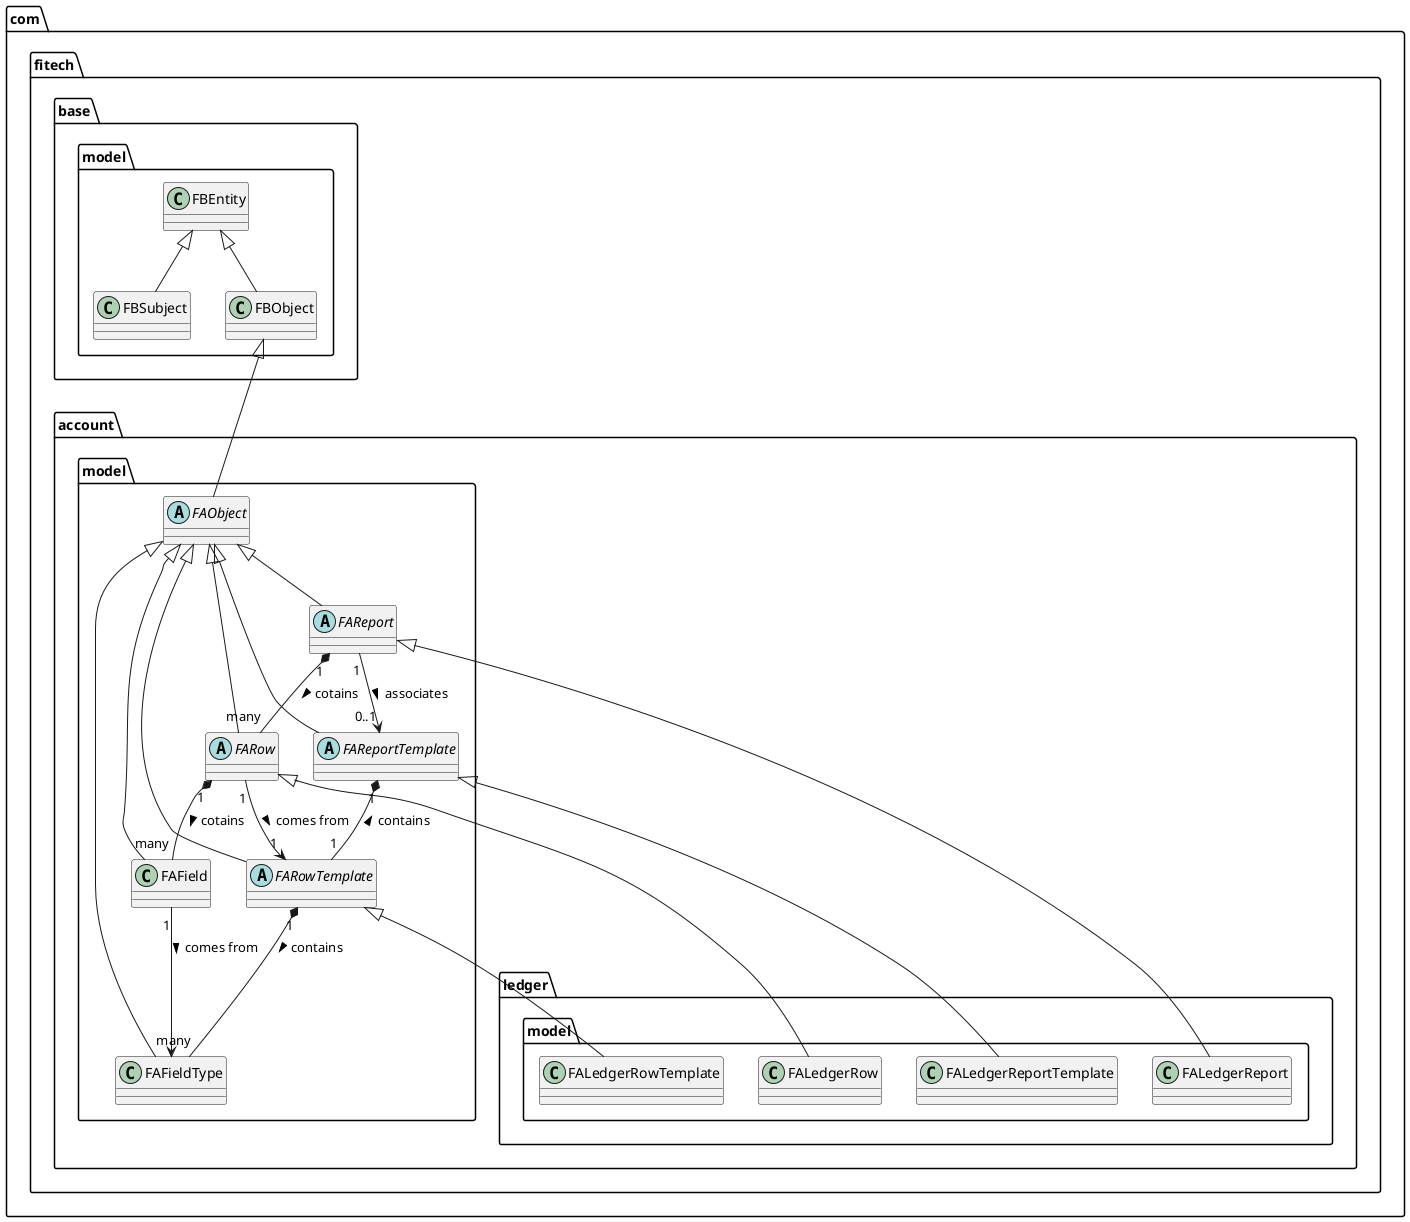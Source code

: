 @startuml
package com.fitech.base.model {
  class FBEntity
  class FBSubject
  class FBObject
}

package com.fitech.account.model {
  abstract class FAObject
  abstract class FAReport
  abstract class FARow
  class FAField
  abstract class FAReportTemplate
  abstract class FARowTemplate
  class FAFieldType
}

package com.fitech.account.ledger.model {
  class FALedgerReport
  class FALedgerRow
  class FALedgerReportTemplate
  class FALedgerRowTemplate
}

FBEntity <|-- FBObject
FBEntity <|-- FBSubject

FBObject <|-- FAObject
FAObject <|-- FAReport
FAObject <|-- FARow
FAObject <|-- FAField
FAObject <|-- FAReportTemplate
FAObject <|-- FARowTemplate
FAObject <|-- FAFieldType


FAReport <|-- FALedgerReport
FARow <|-- FALedgerRow
FAReportTemplate <|-- FALedgerReportTemplate
FARowTemplate <|-- FALedgerRowTemplate

FAReport "1" *-- "many" FARow : cotains >
FARow "1" *-- "many" FAField : cotains >
FAField "1" --> FAFieldType : comes from >
FAReport "1" --> "0..1" FAReportTemplate : associates >
FARow "1" --> "1" FARowTemplate : comes from >
FAReportTemplate "1" *-- "1" FARowTemplate : contains <
FARowTemplate "1" *-- "many" FAFieldType : contains >
@enduml